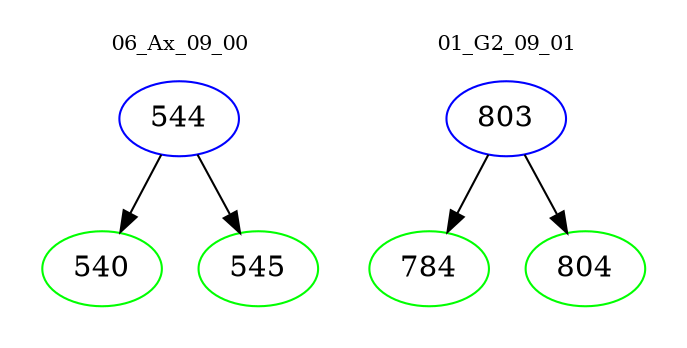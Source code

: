 digraph{
subgraph cluster_0 {
color = white
label = "06_Ax_09_00";
fontsize=10;
T0_544 [label="544", color="blue"]
T0_544 -> T0_540 [color="black"]
T0_540 [label="540", color="green"]
T0_544 -> T0_545 [color="black"]
T0_545 [label="545", color="green"]
}
subgraph cluster_1 {
color = white
label = "01_G2_09_01";
fontsize=10;
T1_803 [label="803", color="blue"]
T1_803 -> T1_784 [color="black"]
T1_784 [label="784", color="green"]
T1_803 -> T1_804 [color="black"]
T1_804 [label="804", color="green"]
}
}
